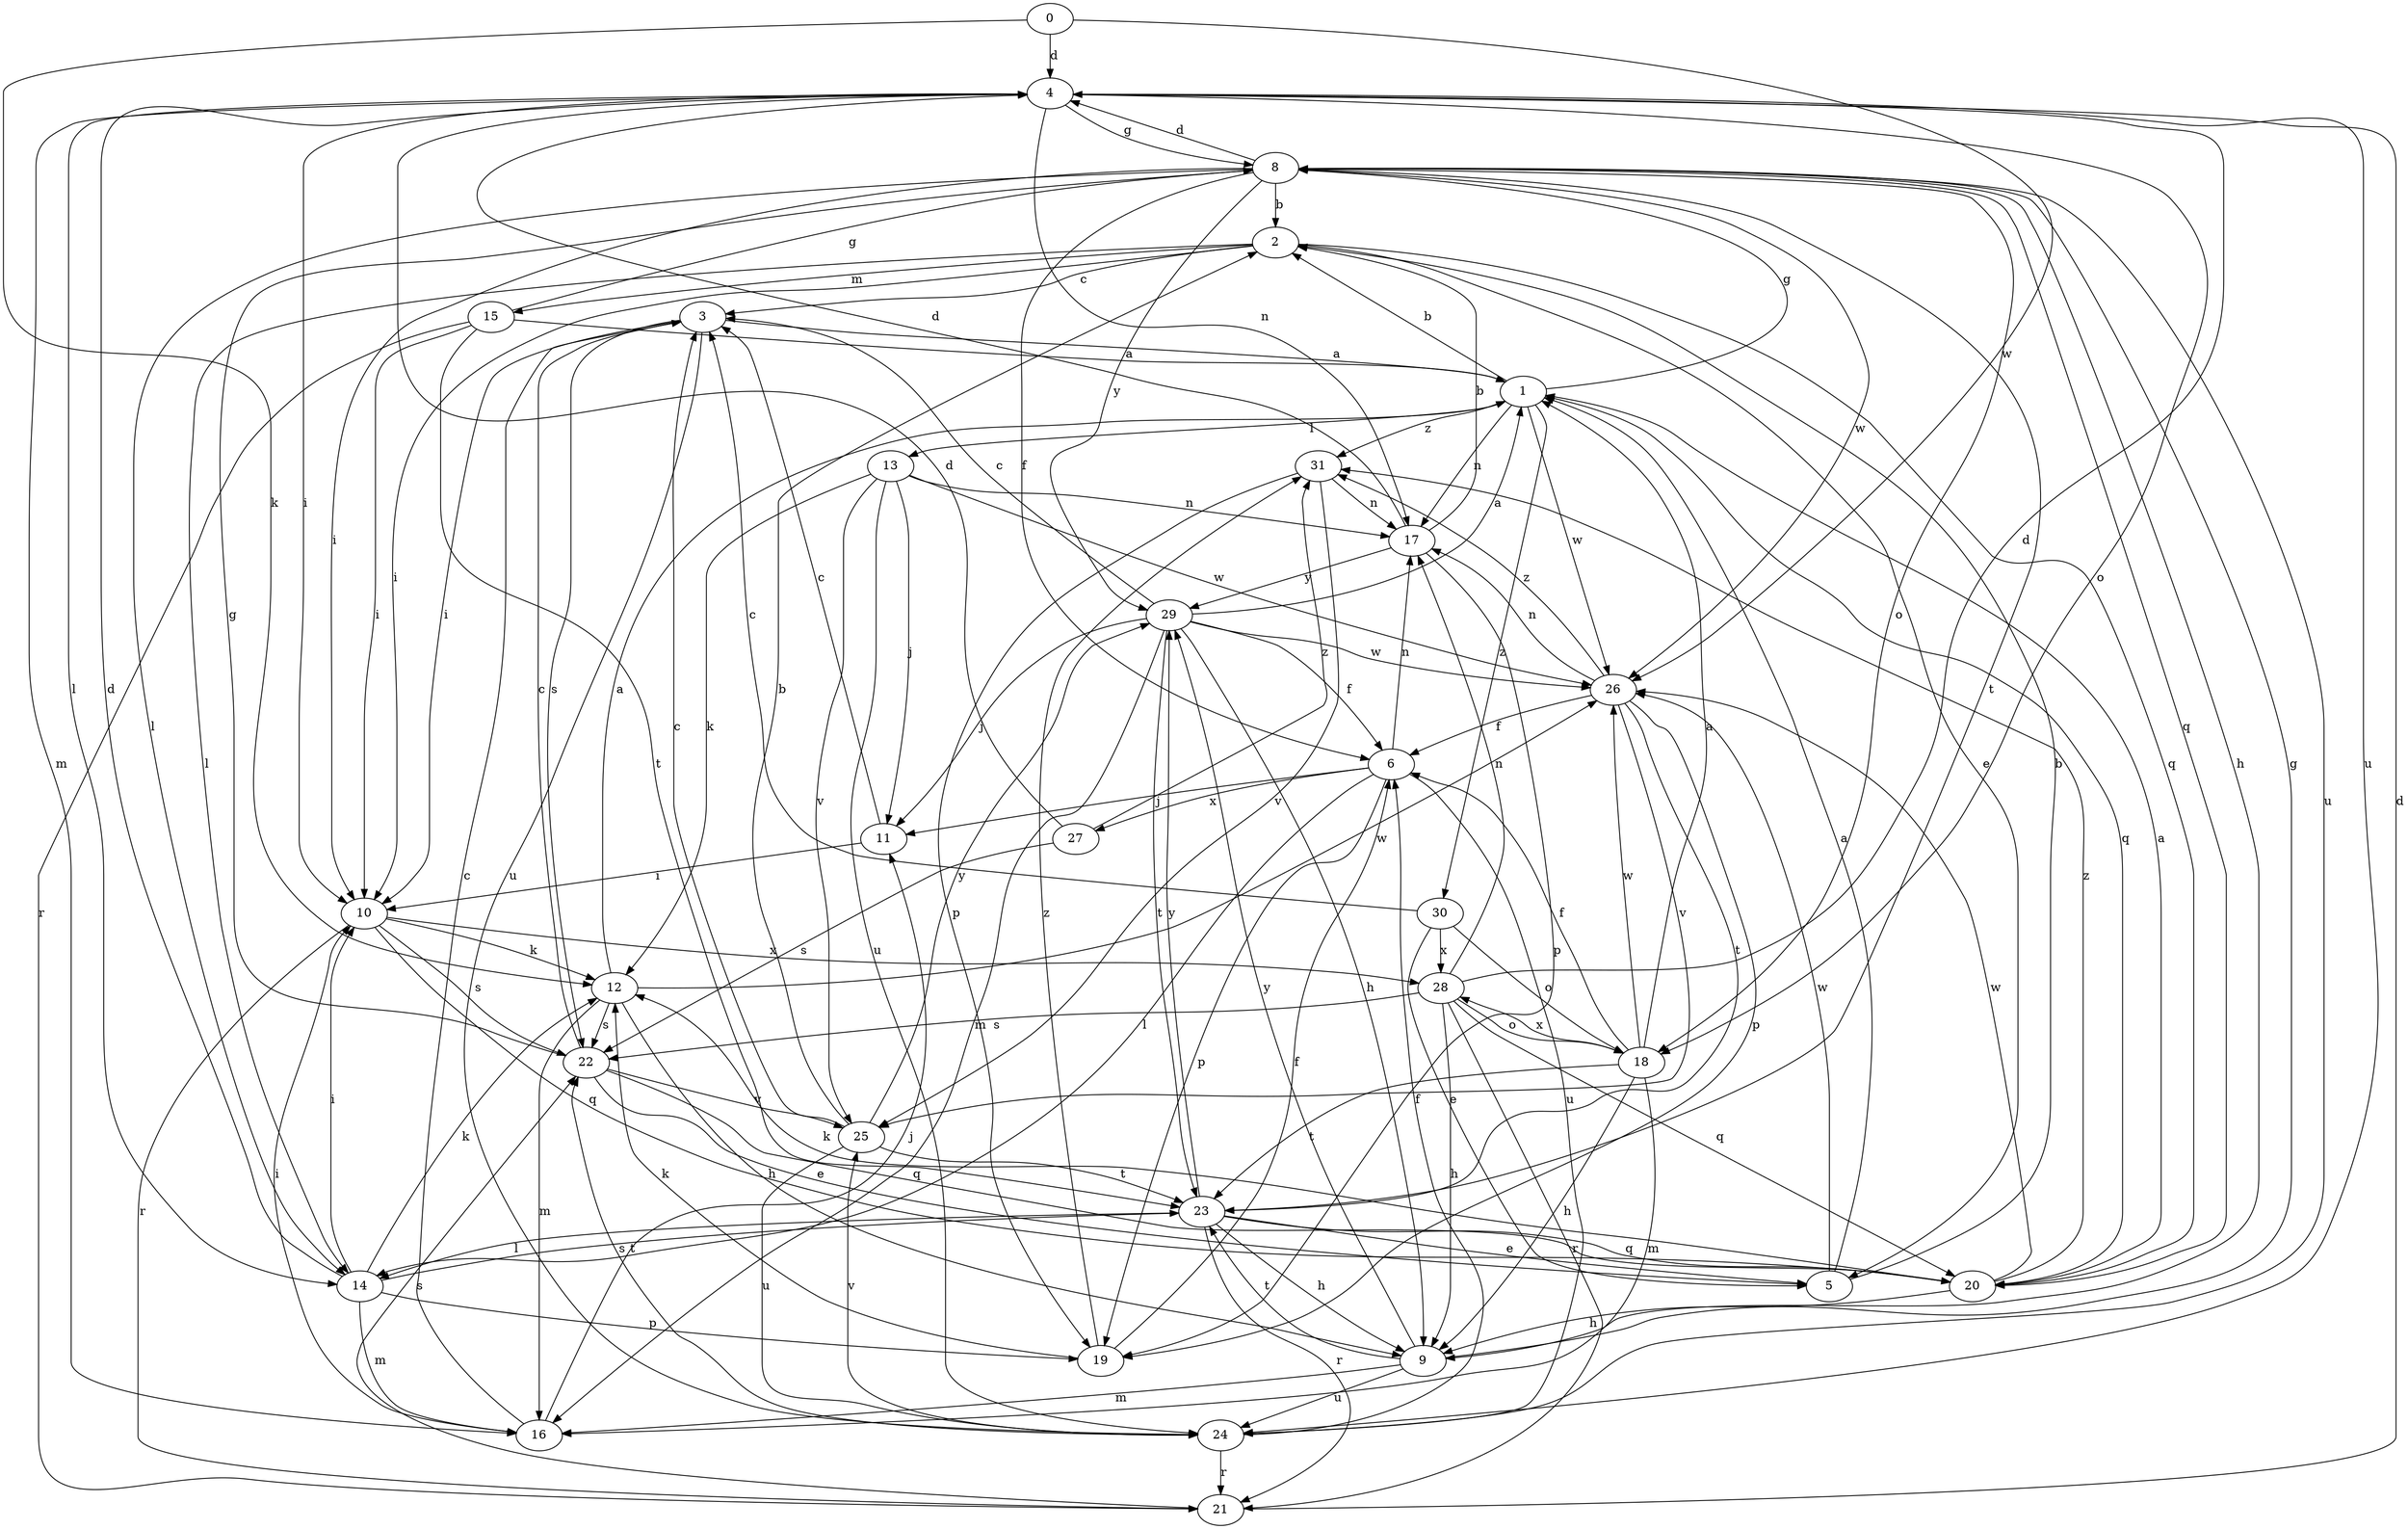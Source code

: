 strict digraph  {
0;
1;
2;
3;
4;
5;
6;
8;
9;
10;
11;
12;
13;
14;
15;
16;
17;
18;
19;
20;
21;
22;
23;
24;
25;
26;
27;
28;
29;
30;
31;
0 -> 4  [label=d];
0 -> 12  [label=k];
0 -> 26  [label=w];
1 -> 2  [label=b];
1 -> 8  [label=g];
1 -> 13  [label=l];
1 -> 17  [label=n];
1 -> 20  [label=q];
1 -> 26  [label=w];
1 -> 30  [label=z];
1 -> 31  [label=z];
2 -> 3  [label=c];
2 -> 5  [label=e];
2 -> 10  [label=i];
2 -> 14  [label=l];
2 -> 15  [label=m];
2 -> 20  [label=q];
3 -> 1  [label=a];
3 -> 10  [label=i];
3 -> 22  [label=s];
3 -> 24  [label=u];
4 -> 8  [label=g];
4 -> 10  [label=i];
4 -> 14  [label=l];
4 -> 16  [label=m];
4 -> 17  [label=n];
4 -> 18  [label=o];
4 -> 24  [label=u];
5 -> 1  [label=a];
5 -> 2  [label=b];
5 -> 26  [label=w];
6 -> 11  [label=j];
6 -> 14  [label=l];
6 -> 17  [label=n];
6 -> 19  [label=p];
6 -> 24  [label=u];
6 -> 27  [label=x];
8 -> 2  [label=b];
8 -> 4  [label=d];
8 -> 6  [label=f];
8 -> 9  [label=h];
8 -> 10  [label=i];
8 -> 14  [label=l];
8 -> 18  [label=o];
8 -> 20  [label=q];
8 -> 23  [label=t];
8 -> 24  [label=u];
8 -> 26  [label=w];
8 -> 29  [label=y];
9 -> 8  [label=g];
9 -> 16  [label=m];
9 -> 23  [label=t];
9 -> 24  [label=u];
9 -> 29  [label=y];
10 -> 12  [label=k];
10 -> 20  [label=q];
10 -> 21  [label=r];
10 -> 22  [label=s];
10 -> 28  [label=x];
11 -> 3  [label=c];
11 -> 10  [label=i];
12 -> 1  [label=a];
12 -> 9  [label=h];
12 -> 16  [label=m];
12 -> 22  [label=s];
12 -> 26  [label=w];
13 -> 11  [label=j];
13 -> 12  [label=k];
13 -> 17  [label=n];
13 -> 24  [label=u];
13 -> 25  [label=v];
13 -> 26  [label=w];
14 -> 4  [label=d];
14 -> 10  [label=i];
14 -> 12  [label=k];
14 -> 16  [label=m];
14 -> 19  [label=p];
14 -> 23  [label=t];
15 -> 1  [label=a];
15 -> 8  [label=g];
15 -> 10  [label=i];
15 -> 21  [label=r];
15 -> 23  [label=t];
16 -> 3  [label=c];
16 -> 10  [label=i];
16 -> 11  [label=j];
17 -> 2  [label=b];
17 -> 4  [label=d];
17 -> 19  [label=p];
17 -> 29  [label=y];
18 -> 1  [label=a];
18 -> 6  [label=f];
18 -> 9  [label=h];
18 -> 16  [label=m];
18 -> 23  [label=t];
18 -> 26  [label=w];
18 -> 28  [label=x];
19 -> 6  [label=f];
19 -> 12  [label=k];
19 -> 31  [label=z];
20 -> 1  [label=a];
20 -> 9  [label=h];
20 -> 12  [label=k];
20 -> 26  [label=w];
20 -> 31  [label=z];
21 -> 4  [label=d];
21 -> 22  [label=s];
22 -> 3  [label=c];
22 -> 5  [label=e];
22 -> 8  [label=g];
22 -> 20  [label=q];
22 -> 25  [label=v];
23 -> 5  [label=e];
23 -> 9  [label=h];
23 -> 14  [label=l];
23 -> 20  [label=q];
23 -> 21  [label=r];
23 -> 29  [label=y];
24 -> 6  [label=f];
24 -> 21  [label=r];
24 -> 22  [label=s];
24 -> 25  [label=v];
25 -> 2  [label=b];
25 -> 3  [label=c];
25 -> 23  [label=t];
25 -> 24  [label=u];
25 -> 29  [label=y];
26 -> 6  [label=f];
26 -> 17  [label=n];
26 -> 19  [label=p];
26 -> 23  [label=t];
26 -> 25  [label=v];
26 -> 31  [label=z];
27 -> 4  [label=d];
27 -> 22  [label=s];
27 -> 31  [label=z];
28 -> 4  [label=d];
28 -> 9  [label=h];
28 -> 17  [label=n];
28 -> 18  [label=o];
28 -> 20  [label=q];
28 -> 21  [label=r];
28 -> 22  [label=s];
29 -> 1  [label=a];
29 -> 3  [label=c];
29 -> 6  [label=f];
29 -> 9  [label=h];
29 -> 11  [label=j];
29 -> 16  [label=m];
29 -> 23  [label=t];
29 -> 26  [label=w];
30 -> 3  [label=c];
30 -> 5  [label=e];
30 -> 18  [label=o];
30 -> 28  [label=x];
31 -> 17  [label=n];
31 -> 19  [label=p];
31 -> 25  [label=v];
}

